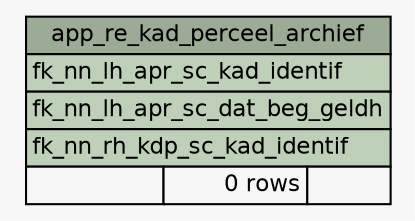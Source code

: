 // dot 2.43.0 on Linux 5.15.0-58-generic
// SchemaSpy rev Unknown
digraph "app_re_kad_perceel_archief" {
  graph [
    rankdir="RL"
    bgcolor="#f7f7f7"
    nodesep="0.18"
    ranksep="0.46"
    fontname="Helvetica"
    fontsize="11"
  ];
  node [
    fontname="Helvetica"
    fontsize="11"
    shape="plaintext"
  ];
  edge [
    arrowsize="0.8"
  ];
  "app_re_kad_perceel_archief" [
    label=<
    <TABLE BORDER="0" CELLBORDER="1" CELLSPACING="0" BGCOLOR="#ffffff">
      <TR><TD COLSPAN="3" BGCOLOR="#9bab96" ALIGN="CENTER">app_re_kad_perceel_archief</TD></TR>
      <TR><TD PORT="fk_nn_lh_apr_sc_kad_identif" COLSPAN="3" BGCOLOR="#bed1b8" ALIGN="LEFT">fk_nn_lh_apr_sc_kad_identif</TD></TR>
      <TR><TD PORT="fk_nn_lh_apr_sc_dat_beg_geldh" COLSPAN="3" BGCOLOR="#bed1b8" ALIGN="LEFT">fk_nn_lh_apr_sc_dat_beg_geldh</TD></TR>
      <TR><TD PORT="fk_nn_rh_kdp_sc_kad_identif" COLSPAN="3" BGCOLOR="#bed1b8" ALIGN="LEFT">fk_nn_rh_kdp_sc_kad_identif</TD></TR>
      <TR><TD ALIGN="LEFT" BGCOLOR="#f7f7f7">  </TD><TD ALIGN="RIGHT" BGCOLOR="#f7f7f7">0 rows</TD><TD ALIGN="RIGHT" BGCOLOR="#f7f7f7">  </TD></TR>
    </TABLE>>
    URL="tables/app_re_kad_perceel_archief.html"
    tooltip="app_re_kad_perceel_archief"
  ];
}
